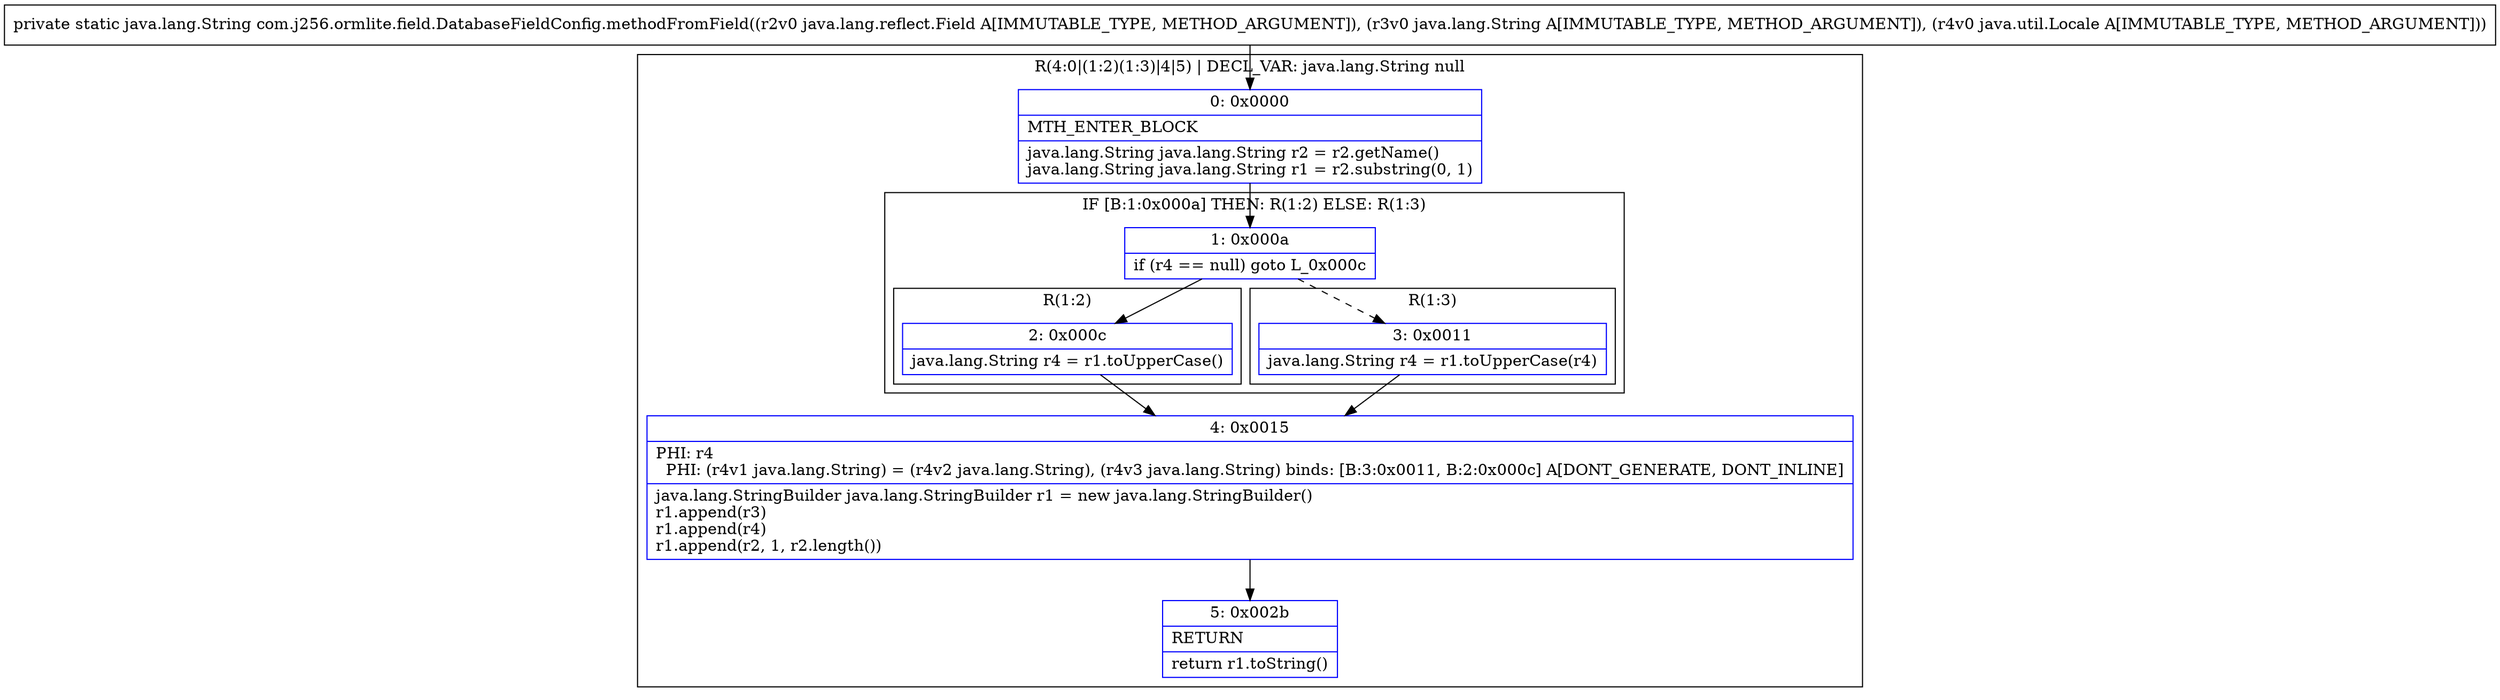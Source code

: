 digraph "CFG forcom.j256.ormlite.field.DatabaseFieldConfig.methodFromField(Ljava\/lang\/reflect\/Field;Ljava\/lang\/String;Ljava\/util\/Locale;)Ljava\/lang\/String;" {
subgraph cluster_Region_836716943 {
label = "R(4:0|(1:2)(1:3)|4|5) | DECL_VAR: java.lang.String null\l";
node [shape=record,color=blue];
Node_0 [shape=record,label="{0\:\ 0x0000|MTH_ENTER_BLOCK\l|java.lang.String java.lang.String r2 = r2.getName()\ljava.lang.String java.lang.String r1 = r2.substring(0, 1)\l}"];
subgraph cluster_IfRegion_1744981595 {
label = "IF [B:1:0x000a] THEN: R(1:2) ELSE: R(1:3)";
node [shape=record,color=blue];
Node_1 [shape=record,label="{1\:\ 0x000a|if (r4 == null) goto L_0x000c\l}"];
subgraph cluster_Region_1347303379 {
label = "R(1:2)";
node [shape=record,color=blue];
Node_2 [shape=record,label="{2\:\ 0x000c|java.lang.String r4 = r1.toUpperCase()\l}"];
}
subgraph cluster_Region_1465872079 {
label = "R(1:3)";
node [shape=record,color=blue];
Node_3 [shape=record,label="{3\:\ 0x0011|java.lang.String r4 = r1.toUpperCase(r4)\l}"];
}
}
Node_4 [shape=record,label="{4\:\ 0x0015|PHI: r4 \l  PHI: (r4v1 java.lang.String) = (r4v2 java.lang.String), (r4v3 java.lang.String) binds: [B:3:0x0011, B:2:0x000c] A[DONT_GENERATE, DONT_INLINE]\l|java.lang.StringBuilder java.lang.StringBuilder r1 = new java.lang.StringBuilder()\lr1.append(r3)\lr1.append(r4)\lr1.append(r2, 1, r2.length())\l}"];
Node_5 [shape=record,label="{5\:\ 0x002b|RETURN\l|return r1.toString()\l}"];
}
MethodNode[shape=record,label="{private static java.lang.String com.j256.ormlite.field.DatabaseFieldConfig.methodFromField((r2v0 java.lang.reflect.Field A[IMMUTABLE_TYPE, METHOD_ARGUMENT]), (r3v0 java.lang.String A[IMMUTABLE_TYPE, METHOD_ARGUMENT]), (r4v0 java.util.Locale A[IMMUTABLE_TYPE, METHOD_ARGUMENT])) }"];
MethodNode -> Node_0;
Node_0 -> Node_1;
Node_1 -> Node_2;
Node_1 -> Node_3[style=dashed];
Node_2 -> Node_4;
Node_3 -> Node_4;
Node_4 -> Node_5;
}

